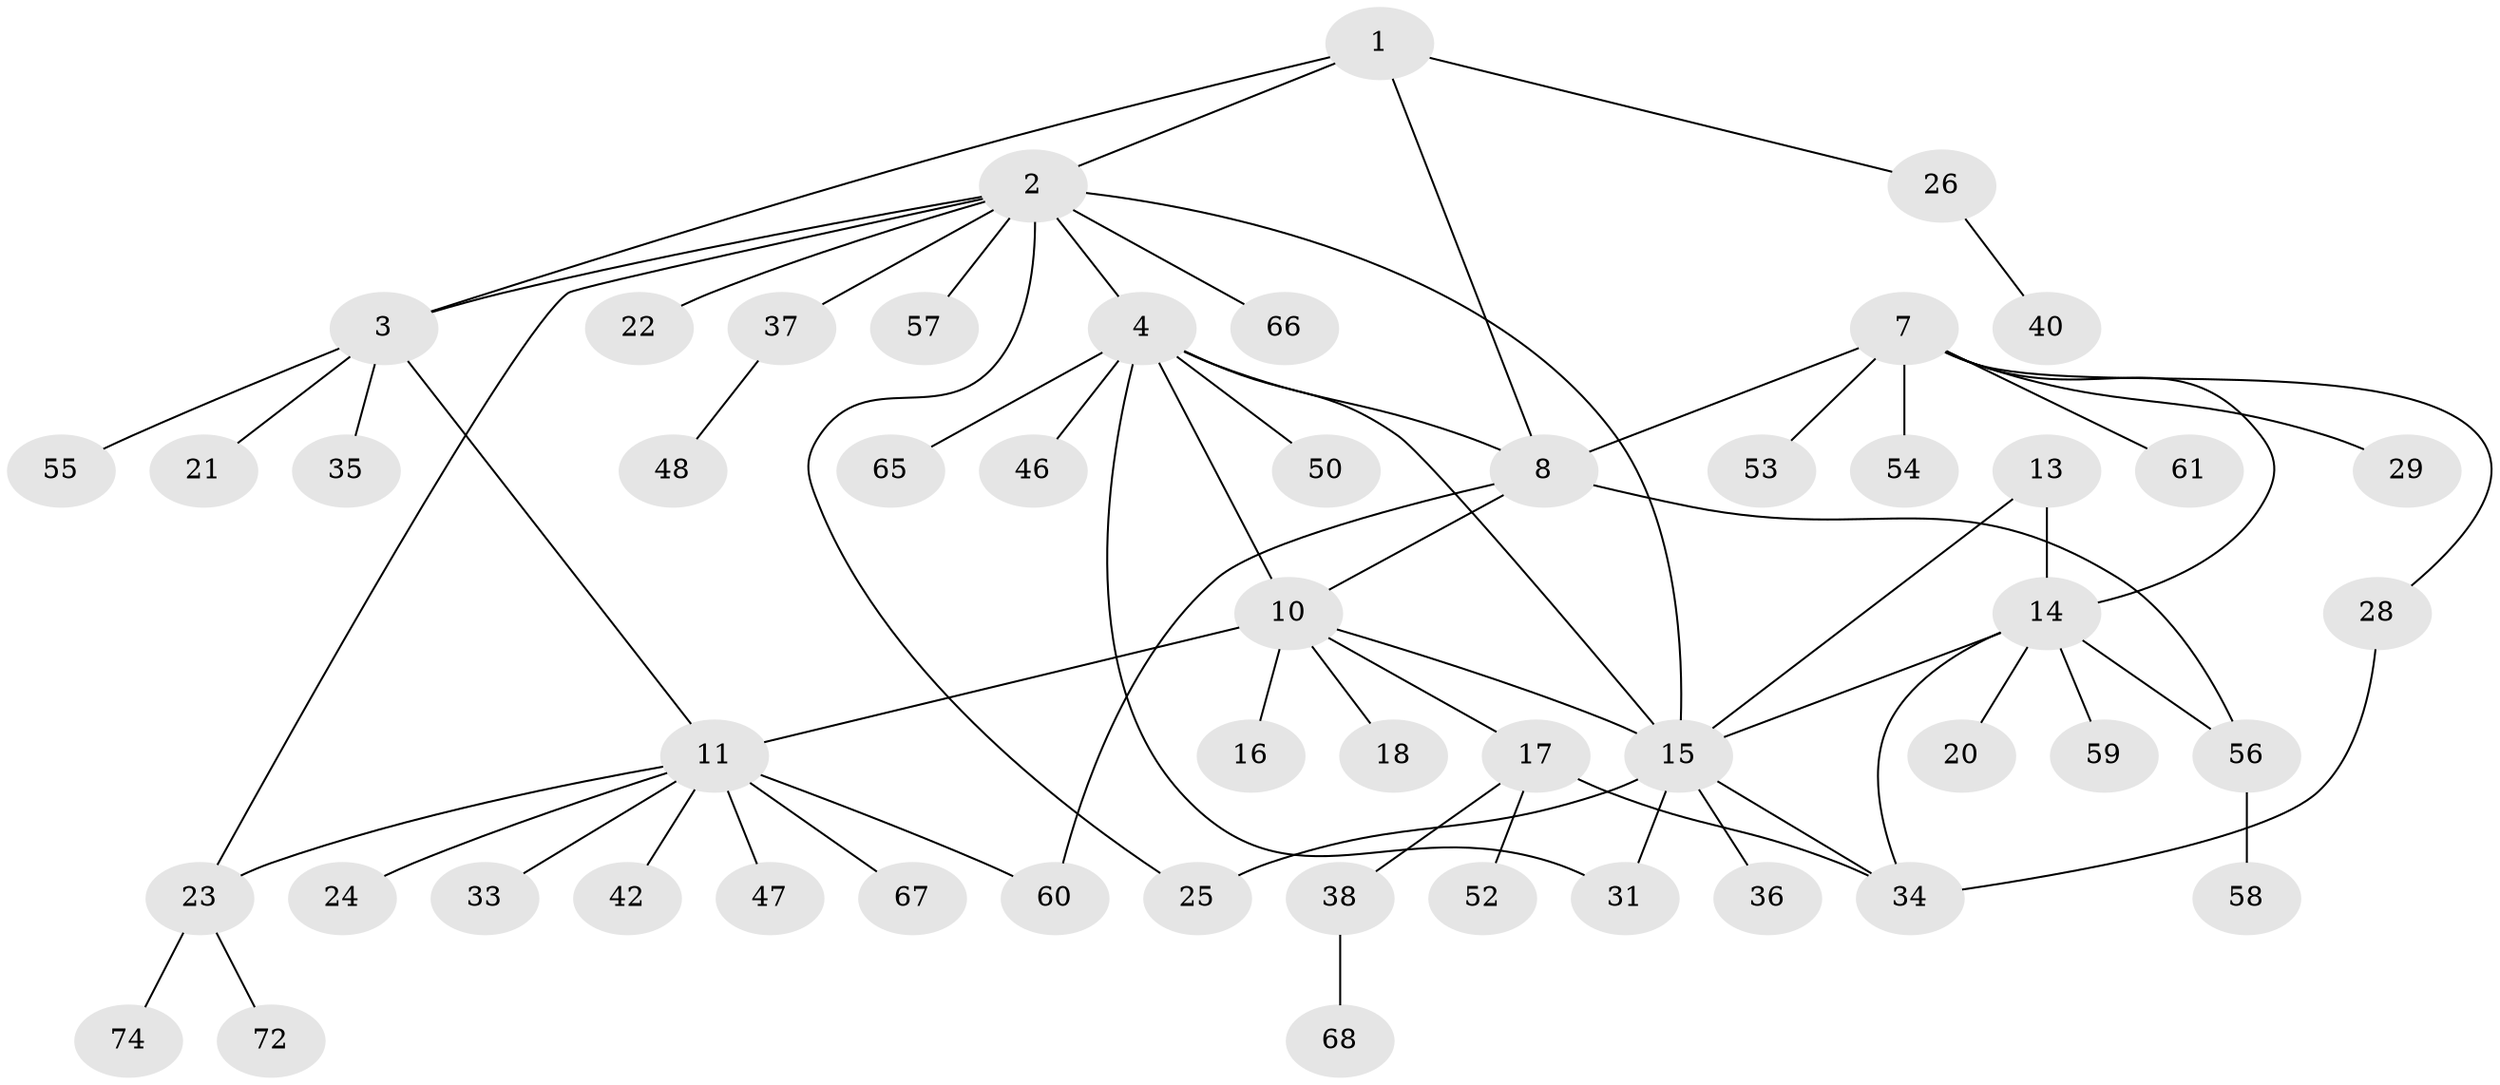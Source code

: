 // Generated by graph-tools (version 1.1) at 2025/24/03/03/25 07:24:09]
// undirected, 52 vertices, 67 edges
graph export_dot {
graph [start="1"]
  node [color=gray90,style=filled];
  1;
  2 [super="+5"];
  3 [super="+41"];
  4 [super="+6"];
  7 [super="+9"];
  8 [super="+32"];
  10 [super="+12"];
  11 [super="+27"];
  13;
  14 [super="+64"];
  15 [super="+70"];
  16;
  17 [super="+19"];
  18;
  20 [super="+30"];
  21 [super="+62"];
  22;
  23 [super="+63"];
  24;
  25 [super="+49"];
  26 [super="+69"];
  28 [super="+73"];
  29 [super="+45"];
  31 [super="+51"];
  33;
  34 [super="+43"];
  35 [super="+44"];
  36 [super="+39"];
  37;
  38;
  40;
  42;
  46;
  47;
  48;
  50;
  52;
  53;
  54;
  55;
  56 [super="+71"];
  57;
  58;
  59;
  60;
  61;
  65;
  66;
  67;
  68;
  72;
  74;
  1 -- 2;
  1 -- 3;
  1 -- 8;
  1 -- 26;
  2 -- 3;
  2 -- 15;
  2 -- 23;
  2 -- 66;
  2 -- 4 [weight=2];
  2 -- 37;
  2 -- 22;
  2 -- 25;
  2 -- 57;
  3 -- 11;
  3 -- 21;
  3 -- 35;
  3 -- 55;
  4 -- 8;
  4 -- 31;
  4 -- 65;
  4 -- 50;
  4 -- 46;
  4 -- 15;
  4 -- 10;
  7 -- 8 [weight=2];
  7 -- 28;
  7 -- 29;
  7 -- 53;
  7 -- 54;
  7 -- 61;
  7 -- 14;
  8 -- 10;
  8 -- 60;
  8 -- 56;
  10 -- 11 [weight=2];
  10 -- 18;
  10 -- 16;
  10 -- 17;
  10 -- 15;
  11 -- 24;
  11 -- 42;
  11 -- 47;
  11 -- 60;
  11 -- 67;
  11 -- 33;
  11 -- 23;
  13 -- 14;
  13 -- 15;
  14 -- 15;
  14 -- 20;
  14 -- 56;
  14 -- 59;
  14 -- 34;
  15 -- 25;
  15 -- 34;
  15 -- 36;
  15 -- 31;
  17 -- 34;
  17 -- 38;
  17 -- 52;
  23 -- 72;
  23 -- 74;
  26 -- 40;
  28 -- 34;
  37 -- 48;
  38 -- 68;
  56 -- 58;
}
